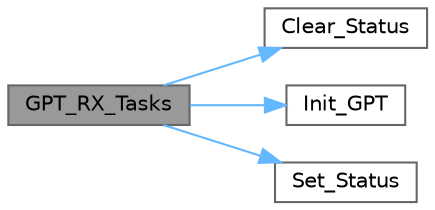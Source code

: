 digraph "GPT_RX_Tasks"
{
 // LATEX_PDF_SIZE
  bgcolor="transparent";
  edge [fontname=Helvetica,fontsize=10,labelfontname=Helvetica,labelfontsize=10];
  node [fontname=Helvetica,fontsize=10,shape=box,height=0.2,width=0.4];
  rankdir="LR";
  Node1 [id="Node000001",label="GPT_RX_Tasks",height=0.2,width=0.4,color="gray40", fillcolor="grey60", style="filled", fontcolor="black",tooltip=" "];
  Node1 -> Node2 [id="edge1_Node000001_Node000002",color="steelblue1",style="solid",tooltip=" "];
  Node2 [id="Node000002",label="Clear_Status",height=0.2,width=0.4,color="grey40", fillcolor="white", style="filled",URL="$statusst_8c.html#a3a9ea2a910b701830e828a9e6d53b636",tooltip=" "];
  Node1 -> Node3 [id="edge2_Node000001_Node000003",color="steelblue1",style="solid",tooltip=" "];
  Node3 [id="Node000003",label="Init_GPT",height=0.2,width=0.4,color="grey40", fillcolor="white", style="filled",URL="$gpt_8c.html#a47b4df32f5df808b1199c7ef66cccb77",tooltip=" "];
  Node1 -> Node4 [id="edge3_Node000001_Node000004",color="steelblue1",style="solid",tooltip=" "];
  Node4 [id="Node000004",label="Set_Status",height=0.2,width=0.4,color="grey40", fillcolor="white", style="filled",URL="$statusst_8c.html#a0fed74420f2d99f6d100fd94494b38f6",tooltip=" "];
}
